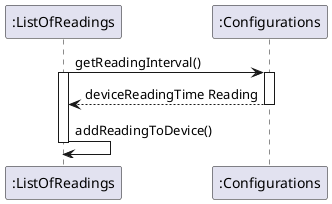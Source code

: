 @startuml

participant ":ListOfReadings" as D
participant ":Configurations" as C


D->C: getReadingInterval()
activate D
activate C
C-->D: deviceReadingTime Reading
deactivate C
D->D: addReadingToDevice()
deactivate D



@enduml